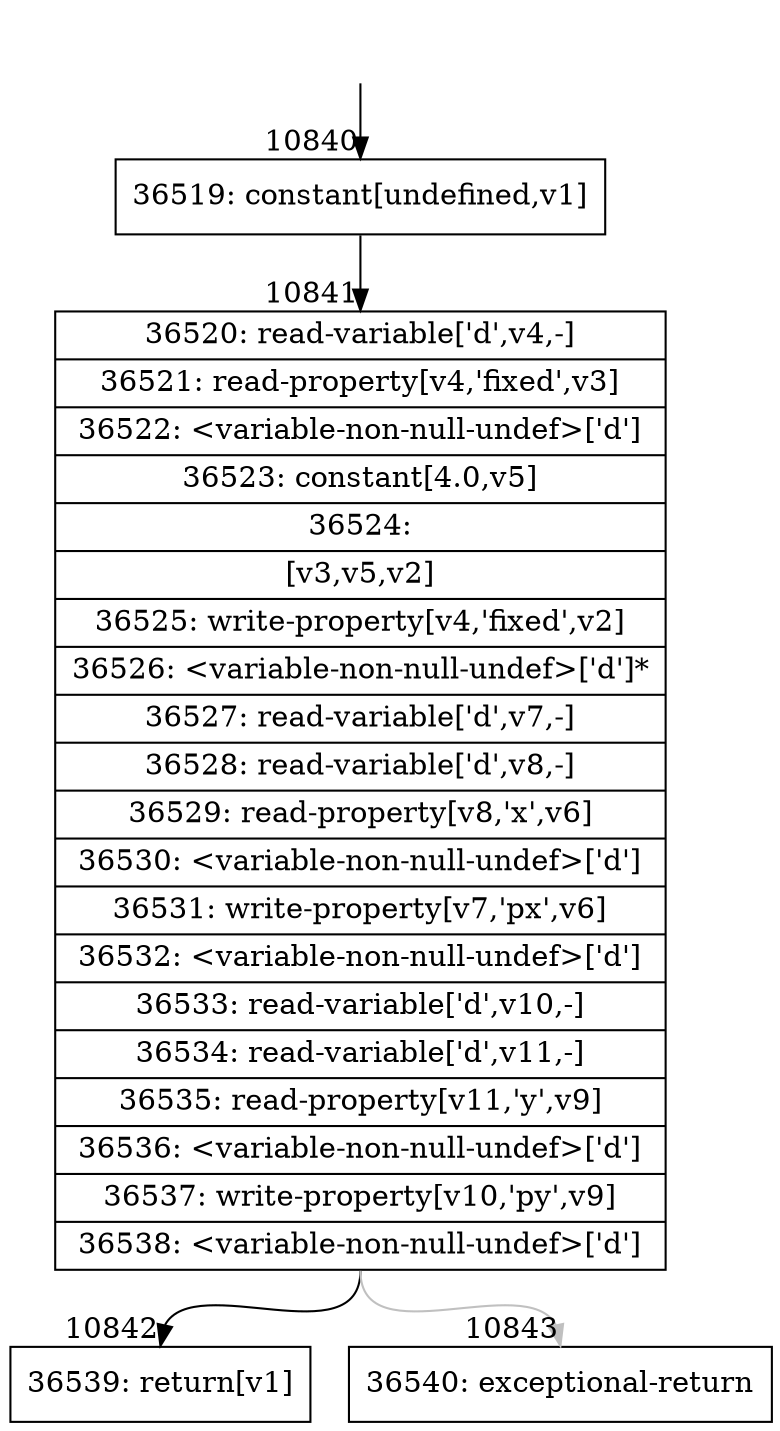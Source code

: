 digraph {
rankdir="TD"
BB_entry992[shape=none,label=""];
BB_entry992 -> BB10840 [tailport=s, headport=n, headlabel="    10840"]
BB10840 [shape=record label="{36519: constant[undefined,v1]}" ] 
BB10840 -> BB10841 [tailport=s, headport=n, headlabel="      10841"]
BB10841 [shape=record label="{36520: read-variable['d',v4,-]|36521: read-property[v4,'fixed',v3]|36522: \<variable-non-null-undef\>['d']|36523: constant[4.0,v5]|36524: |[v3,v5,v2]|36525: write-property[v4,'fixed',v2]|36526: \<variable-non-null-undef\>['d']*|36527: read-variable['d',v7,-]|36528: read-variable['d',v8,-]|36529: read-property[v8,'x',v6]|36530: \<variable-non-null-undef\>['d']|36531: write-property[v7,'px',v6]|36532: \<variable-non-null-undef\>['d']|36533: read-variable['d',v10,-]|36534: read-variable['d',v11,-]|36535: read-property[v11,'y',v9]|36536: \<variable-non-null-undef\>['d']|36537: write-property[v10,'py',v9]|36538: \<variable-non-null-undef\>['d']}" ] 
BB10841 -> BB10842 [tailport=s, headport=n, headlabel="      10842"]
BB10841 -> BB10843 [tailport=s, headport=n, color=gray, headlabel="      10843"]
BB10842 [shape=record label="{36539: return[v1]}" ] 
BB10843 [shape=record label="{36540: exceptional-return}" ] 
//#$~ 6424
}
